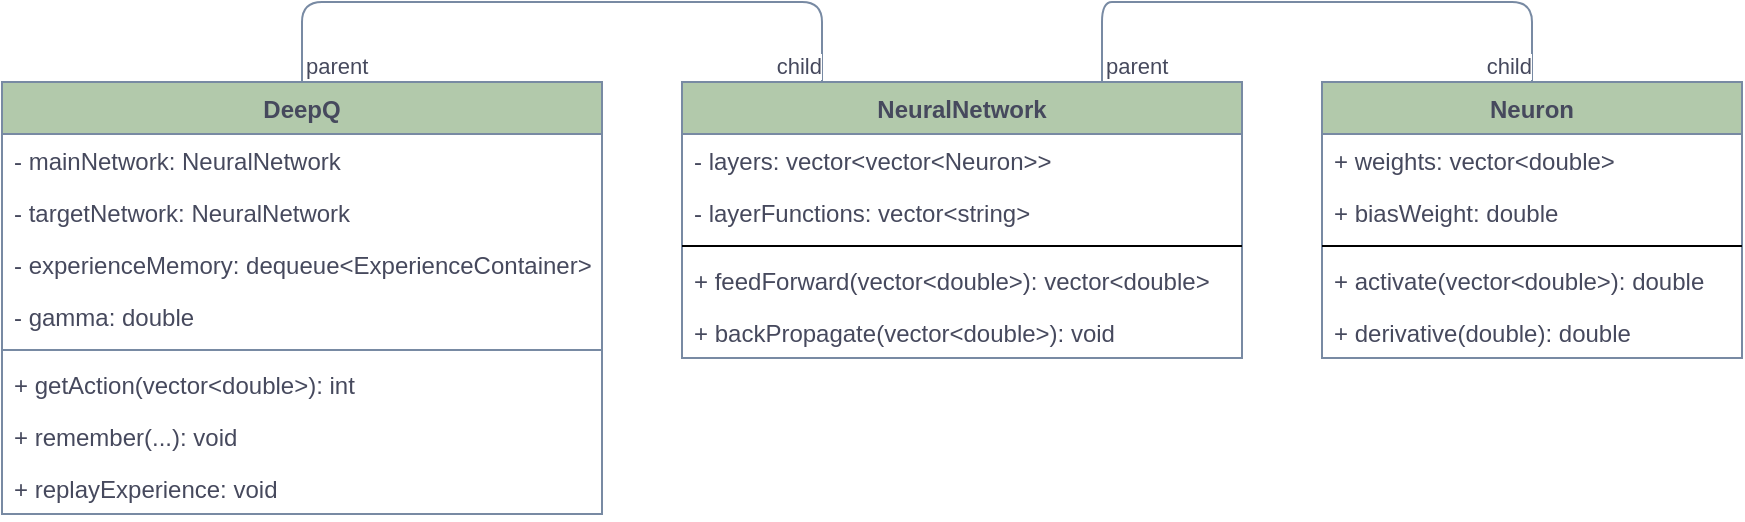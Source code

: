 <mxfile version="17.4.2" type="device"><diagram id="RoXBs8w3FcZrnswpNlQR" name="Page-1"><mxGraphModel dx="1102" dy="857" grid="1" gridSize="10" guides="1" tooltips="1" connect="1" arrows="1" fold="1" page="1" pageScale="1" pageWidth="1169" pageHeight="1654" math="0" shadow="0"><root><mxCell id="0"/><mxCell id="1" parent="0"/><mxCell id="80yqTRW6UVW2Sh8njOJa-1" value="DeepQ" style="swimlane;fontStyle=1;align=center;verticalAlign=top;childLayout=stackLayout;horizontal=1;startSize=26;horizontalStack=0;resizeParent=1;resizeParentMax=0;resizeLast=0;collapsible=1;marginBottom=0;fillColor=#B2C9AB;strokeColor=#788AA3;fontColor=#46495D;" parent="1" vertex="1"><mxGeometry x="80" y="120" width="300" height="216" as="geometry"/></mxCell><mxCell id="80yqTRW6UVW2Sh8njOJa-2" value="- mainNetwork: NeuralNetwork" style="text;strokeColor=none;fillColor=none;align=left;verticalAlign=top;spacingLeft=4;spacingRight=4;overflow=hidden;rotatable=0;points=[[0,0.5],[1,0.5]];portConstraint=eastwest;fontColor=#46495D;" parent="80yqTRW6UVW2Sh8njOJa-1" vertex="1"><mxGeometry y="26" width="300" height="26" as="geometry"/></mxCell><mxCell id="80yqTRW6UVW2Sh8njOJa-5" value="- targetNetwork: NeuralNetwork" style="text;strokeColor=none;fillColor=none;align=left;verticalAlign=top;spacingLeft=4;spacingRight=4;overflow=hidden;rotatable=0;points=[[0,0.5],[1,0.5]];portConstraint=eastwest;rounded=0;sketch=0;fontColor=#46495D;" parent="80yqTRW6UVW2Sh8njOJa-1" vertex="1"><mxGeometry y="52" width="300" height="26" as="geometry"/></mxCell><mxCell id="80yqTRW6UVW2Sh8njOJa-6" value="- experienceMemory: dequeue&lt;ExperienceContainer&gt;" style="text;strokeColor=none;fillColor=none;align=left;verticalAlign=top;spacingLeft=4;spacingRight=4;overflow=hidden;rotatable=0;points=[[0,0.5],[1,0.5]];portConstraint=eastwest;rounded=0;sketch=0;fontColor=#46495D;" parent="80yqTRW6UVW2Sh8njOJa-1" vertex="1"><mxGeometry y="78" width="300" height="26" as="geometry"/></mxCell><mxCell id="80yqTRW6UVW2Sh8njOJa-7" value="- gamma: double" style="text;strokeColor=none;fillColor=none;align=left;verticalAlign=top;spacingLeft=4;spacingRight=4;overflow=hidden;rotatable=0;points=[[0,0.5],[1,0.5]];portConstraint=eastwest;rounded=0;sketch=0;fontColor=#46495D;" parent="80yqTRW6UVW2Sh8njOJa-1" vertex="1"><mxGeometry y="104" width="300" height="26" as="geometry"/></mxCell><mxCell id="80yqTRW6UVW2Sh8njOJa-3" value="" style="line;strokeWidth=1;fillColor=none;align=left;verticalAlign=middle;spacingTop=-1;spacingLeft=3;spacingRight=3;rotatable=0;labelPosition=right;points=[];portConstraint=eastwest;strokeColor=#788AA3;fontColor=#46495D;" parent="80yqTRW6UVW2Sh8njOJa-1" vertex="1"><mxGeometry y="130" width="300" height="8" as="geometry"/></mxCell><mxCell id="80yqTRW6UVW2Sh8njOJa-4" value="+ getAction(vector&lt;double&gt;): int" style="text;strokeColor=none;fillColor=none;align=left;verticalAlign=top;spacingLeft=4;spacingRight=4;overflow=hidden;rotatable=0;points=[[0,0.5],[1,0.5]];portConstraint=eastwest;fontColor=#46495D;" parent="80yqTRW6UVW2Sh8njOJa-1" vertex="1"><mxGeometry y="138" width="300" height="26" as="geometry"/></mxCell><mxCell id="80yqTRW6UVW2Sh8njOJa-8" value="+ remember(...): void" style="text;strokeColor=none;fillColor=none;align=left;verticalAlign=top;spacingLeft=4;spacingRight=4;overflow=hidden;rotatable=0;points=[[0,0.5],[1,0.5]];portConstraint=eastwest;rounded=0;sketch=0;fontColor=#46495D;" parent="80yqTRW6UVW2Sh8njOJa-1" vertex="1"><mxGeometry y="164" width="300" height="26" as="geometry"/></mxCell><mxCell id="80yqTRW6UVW2Sh8njOJa-9" value="+ replayExperience: void" style="text;strokeColor=none;fillColor=none;align=left;verticalAlign=top;spacingLeft=4;spacingRight=4;overflow=hidden;rotatable=0;points=[[0,0.5],[1,0.5]];portConstraint=eastwest;rounded=0;sketch=0;fontColor=#46495D;" parent="80yqTRW6UVW2Sh8njOJa-1" vertex="1"><mxGeometry y="190" width="300" height="26" as="geometry"/></mxCell><mxCell id="80yqTRW6UVW2Sh8njOJa-10" value="NeuralNetwork" style="swimlane;fontStyle=1;align=center;verticalAlign=top;childLayout=stackLayout;horizontal=1;startSize=26;horizontalStack=0;resizeParent=1;resizeParentMax=0;resizeLast=0;collapsible=1;marginBottom=0;rounded=0;sketch=0;fontColor=#46495D;strokeColor=#788AA3;fillColor=#B2C9AB;" parent="1" vertex="1"><mxGeometry x="420" y="120" width="280" height="138" as="geometry"/></mxCell><mxCell id="80yqTRW6UVW2Sh8njOJa-11" value="- layers: vector&lt;vector&lt;Neuron&gt;&gt;" style="text;strokeColor=none;fillColor=none;align=left;verticalAlign=top;spacingLeft=4;spacingRight=4;overflow=hidden;rotatable=0;points=[[0,0.5],[1,0.5]];portConstraint=eastwest;rounded=0;sketch=0;fontColor=#46495D;" parent="80yqTRW6UVW2Sh8njOJa-10" vertex="1"><mxGeometry y="26" width="280" height="26" as="geometry"/></mxCell><mxCell id="80yqTRW6UVW2Sh8njOJa-14" value="- layerFunctions: vector&lt;string&gt;" style="text;strokeColor=none;fillColor=none;align=left;verticalAlign=top;spacingLeft=4;spacingRight=4;overflow=hidden;rotatable=0;points=[[0,0.5],[1,0.5]];portConstraint=eastwest;rounded=0;sketch=0;fontColor=#46495D;" parent="80yqTRW6UVW2Sh8njOJa-10" vertex="1"><mxGeometry y="52" width="280" height="26" as="geometry"/></mxCell><mxCell id="80yqTRW6UVW2Sh8njOJa-12" value="" style="line;strokeWidth=1;fillColor=none;align=left;verticalAlign=middle;spacingTop=-1;spacingLeft=3;spacingRight=3;rotatable=0;labelPosition=right;points=[];portConstraint=eastwest;rounded=0;sketch=0;fontColor=#46495D;" parent="80yqTRW6UVW2Sh8njOJa-10" vertex="1"><mxGeometry y="78" width="280" height="8" as="geometry"/></mxCell><mxCell id="80yqTRW6UVW2Sh8njOJa-13" value="+ feedForward(vector&lt;double&gt;): vector&lt;double&gt;" style="text;strokeColor=none;fillColor=none;align=left;verticalAlign=top;spacingLeft=4;spacingRight=4;overflow=hidden;rotatable=0;points=[[0,0.5],[1,0.5]];portConstraint=eastwest;rounded=0;sketch=0;fontColor=#46495D;" parent="80yqTRW6UVW2Sh8njOJa-10" vertex="1"><mxGeometry y="86" width="280" height="26" as="geometry"/></mxCell><mxCell id="80yqTRW6UVW2Sh8njOJa-15" value="+ backPropagate(vector&lt;double&gt;): void" style="text;strokeColor=none;fillColor=none;align=left;verticalAlign=top;spacingLeft=4;spacingRight=4;overflow=hidden;rotatable=0;points=[[0,0.5],[1,0.5]];portConstraint=eastwest;rounded=0;sketch=0;fontColor=#46495D;" parent="80yqTRW6UVW2Sh8njOJa-10" vertex="1"><mxGeometry y="112" width="280" height="26" as="geometry"/></mxCell><mxCell id="80yqTRW6UVW2Sh8njOJa-16" value="" style="endArrow=none;html=1;edgeStyle=orthogonalEdgeStyle;rounded=1;sketch=0;fontColor=#46495D;strokeColor=#788AA3;fillColor=#B2C9AB;curved=0;exitX=0.5;exitY=0;exitDx=0;exitDy=0;entryX=0.25;entryY=0;entryDx=0;entryDy=0;" parent="1" source="80yqTRW6UVW2Sh8njOJa-1" target="80yqTRW6UVW2Sh8njOJa-10" edge="1"><mxGeometry relative="1" as="geometry"><mxPoint x="160" y="30" as="sourcePoint"/><mxPoint x="320" y="30" as="targetPoint"/><Array as="points"><mxPoint x="230" y="80"/><mxPoint x="490" y="80"/></Array></mxGeometry></mxCell><mxCell id="80yqTRW6UVW2Sh8njOJa-17" value="parent" style="edgeLabel;resizable=0;html=1;align=left;verticalAlign=bottom;rounded=0;sketch=0;fontColor=#46495D;strokeColor=#788AA3;fillColor=#B2C9AB;" parent="80yqTRW6UVW2Sh8njOJa-16" connectable="0" vertex="1"><mxGeometry x="-1" relative="1" as="geometry"/></mxCell><mxCell id="80yqTRW6UVW2Sh8njOJa-18" value="child" style="edgeLabel;resizable=0;html=1;align=right;verticalAlign=bottom;rounded=0;sketch=0;fontColor=#46495D;strokeColor=#788AA3;fillColor=#B2C9AB;" parent="80yqTRW6UVW2Sh8njOJa-16" connectable="0" vertex="1"><mxGeometry x="1" relative="1" as="geometry"/></mxCell><mxCell id="80yqTRW6UVW2Sh8njOJa-19" value="Neuron" style="swimlane;fontStyle=1;align=center;verticalAlign=top;childLayout=stackLayout;horizontal=1;startSize=26;horizontalStack=0;resizeParent=1;resizeParentMax=0;resizeLast=0;collapsible=1;marginBottom=0;rounded=0;sketch=0;fontColor=#46495D;strokeColor=#788AA3;fillColor=#B2C9AB;" parent="1" vertex="1"><mxGeometry x="740" y="120" width="210" height="138" as="geometry"/></mxCell><mxCell id="80yqTRW6UVW2Sh8njOJa-20" value="+ weights: vector&lt;double&gt;" style="text;strokeColor=none;fillColor=none;align=left;verticalAlign=top;spacingLeft=4;spacingRight=4;overflow=hidden;rotatable=0;points=[[0,0.5],[1,0.5]];portConstraint=eastwest;rounded=0;sketch=0;fontColor=#46495D;" parent="80yqTRW6UVW2Sh8njOJa-19" vertex="1"><mxGeometry y="26" width="210" height="26" as="geometry"/></mxCell><mxCell id="80yqTRW6UVW2Sh8njOJa-24" value="+ biasWeight: double" style="text;strokeColor=none;fillColor=none;align=left;verticalAlign=top;spacingLeft=4;spacingRight=4;overflow=hidden;rotatable=0;points=[[0,0.5],[1,0.5]];portConstraint=eastwest;rounded=0;sketch=0;fontColor=#46495D;" parent="80yqTRW6UVW2Sh8njOJa-19" vertex="1"><mxGeometry y="52" width="210" height="26" as="geometry"/></mxCell><mxCell id="80yqTRW6UVW2Sh8njOJa-21" value="" style="line;strokeWidth=1;fillColor=none;align=left;verticalAlign=middle;spacingTop=-1;spacingLeft=3;spacingRight=3;rotatable=0;labelPosition=right;points=[];portConstraint=eastwest;rounded=0;sketch=0;fontColor=#46495D;" parent="80yqTRW6UVW2Sh8njOJa-19" vertex="1"><mxGeometry y="78" width="210" height="8" as="geometry"/></mxCell><mxCell id="80yqTRW6UVW2Sh8njOJa-22" value="+ activate(vector&lt;double&gt;): double" style="text;strokeColor=none;fillColor=none;align=left;verticalAlign=top;spacingLeft=4;spacingRight=4;overflow=hidden;rotatable=0;points=[[0,0.5],[1,0.5]];portConstraint=eastwest;rounded=0;sketch=0;fontColor=#46495D;" parent="80yqTRW6UVW2Sh8njOJa-19" vertex="1"><mxGeometry y="86" width="210" height="26" as="geometry"/></mxCell><mxCell id="80yqTRW6UVW2Sh8njOJa-26" value="+ derivative(double): double" style="text;strokeColor=none;fillColor=none;align=left;verticalAlign=top;spacingLeft=4;spacingRight=4;overflow=hidden;rotatable=0;points=[[0,0.5],[1,0.5]];portConstraint=eastwest;rounded=0;sketch=0;fontColor=#46495D;" parent="80yqTRW6UVW2Sh8njOJa-19" vertex="1"><mxGeometry y="112" width="210" height="26" as="geometry"/></mxCell><mxCell id="80yqTRW6UVW2Sh8njOJa-27" value="" style="endArrow=none;html=1;edgeStyle=orthogonalEdgeStyle;rounded=1;sketch=0;fontColor=#46495D;strokeColor=#788AA3;fillColor=#B2C9AB;curved=0;exitX=0.75;exitY=0;exitDx=0;exitDy=0;entryX=0.5;entryY=0;entryDx=0;entryDy=0;" parent="1" source="80yqTRW6UVW2Sh8njOJa-10" target="80yqTRW6UVW2Sh8njOJa-19" edge="1"><mxGeometry relative="1" as="geometry"><mxPoint x="660" y="50" as="sourcePoint"/><mxPoint x="820" y="50" as="targetPoint"/><Array as="points"><mxPoint x="640" y="80"/><mxPoint x="855" y="80"/></Array></mxGeometry></mxCell><mxCell id="80yqTRW6UVW2Sh8njOJa-28" value="parent" style="edgeLabel;resizable=0;html=1;align=left;verticalAlign=bottom;rounded=0;sketch=0;fontColor=#46495D;strokeColor=#788AA3;fillColor=#B2C9AB;" parent="80yqTRW6UVW2Sh8njOJa-27" connectable="0" vertex="1"><mxGeometry x="-1" relative="1" as="geometry"/></mxCell><mxCell id="80yqTRW6UVW2Sh8njOJa-29" value="child" style="edgeLabel;resizable=0;html=1;align=right;verticalAlign=bottom;rounded=0;sketch=0;fontColor=#46495D;strokeColor=#788AA3;fillColor=#B2C9AB;" parent="80yqTRW6UVW2Sh8njOJa-27" connectable="0" vertex="1"><mxGeometry x="1" relative="1" as="geometry"/></mxCell></root></mxGraphModel></diagram></mxfile>